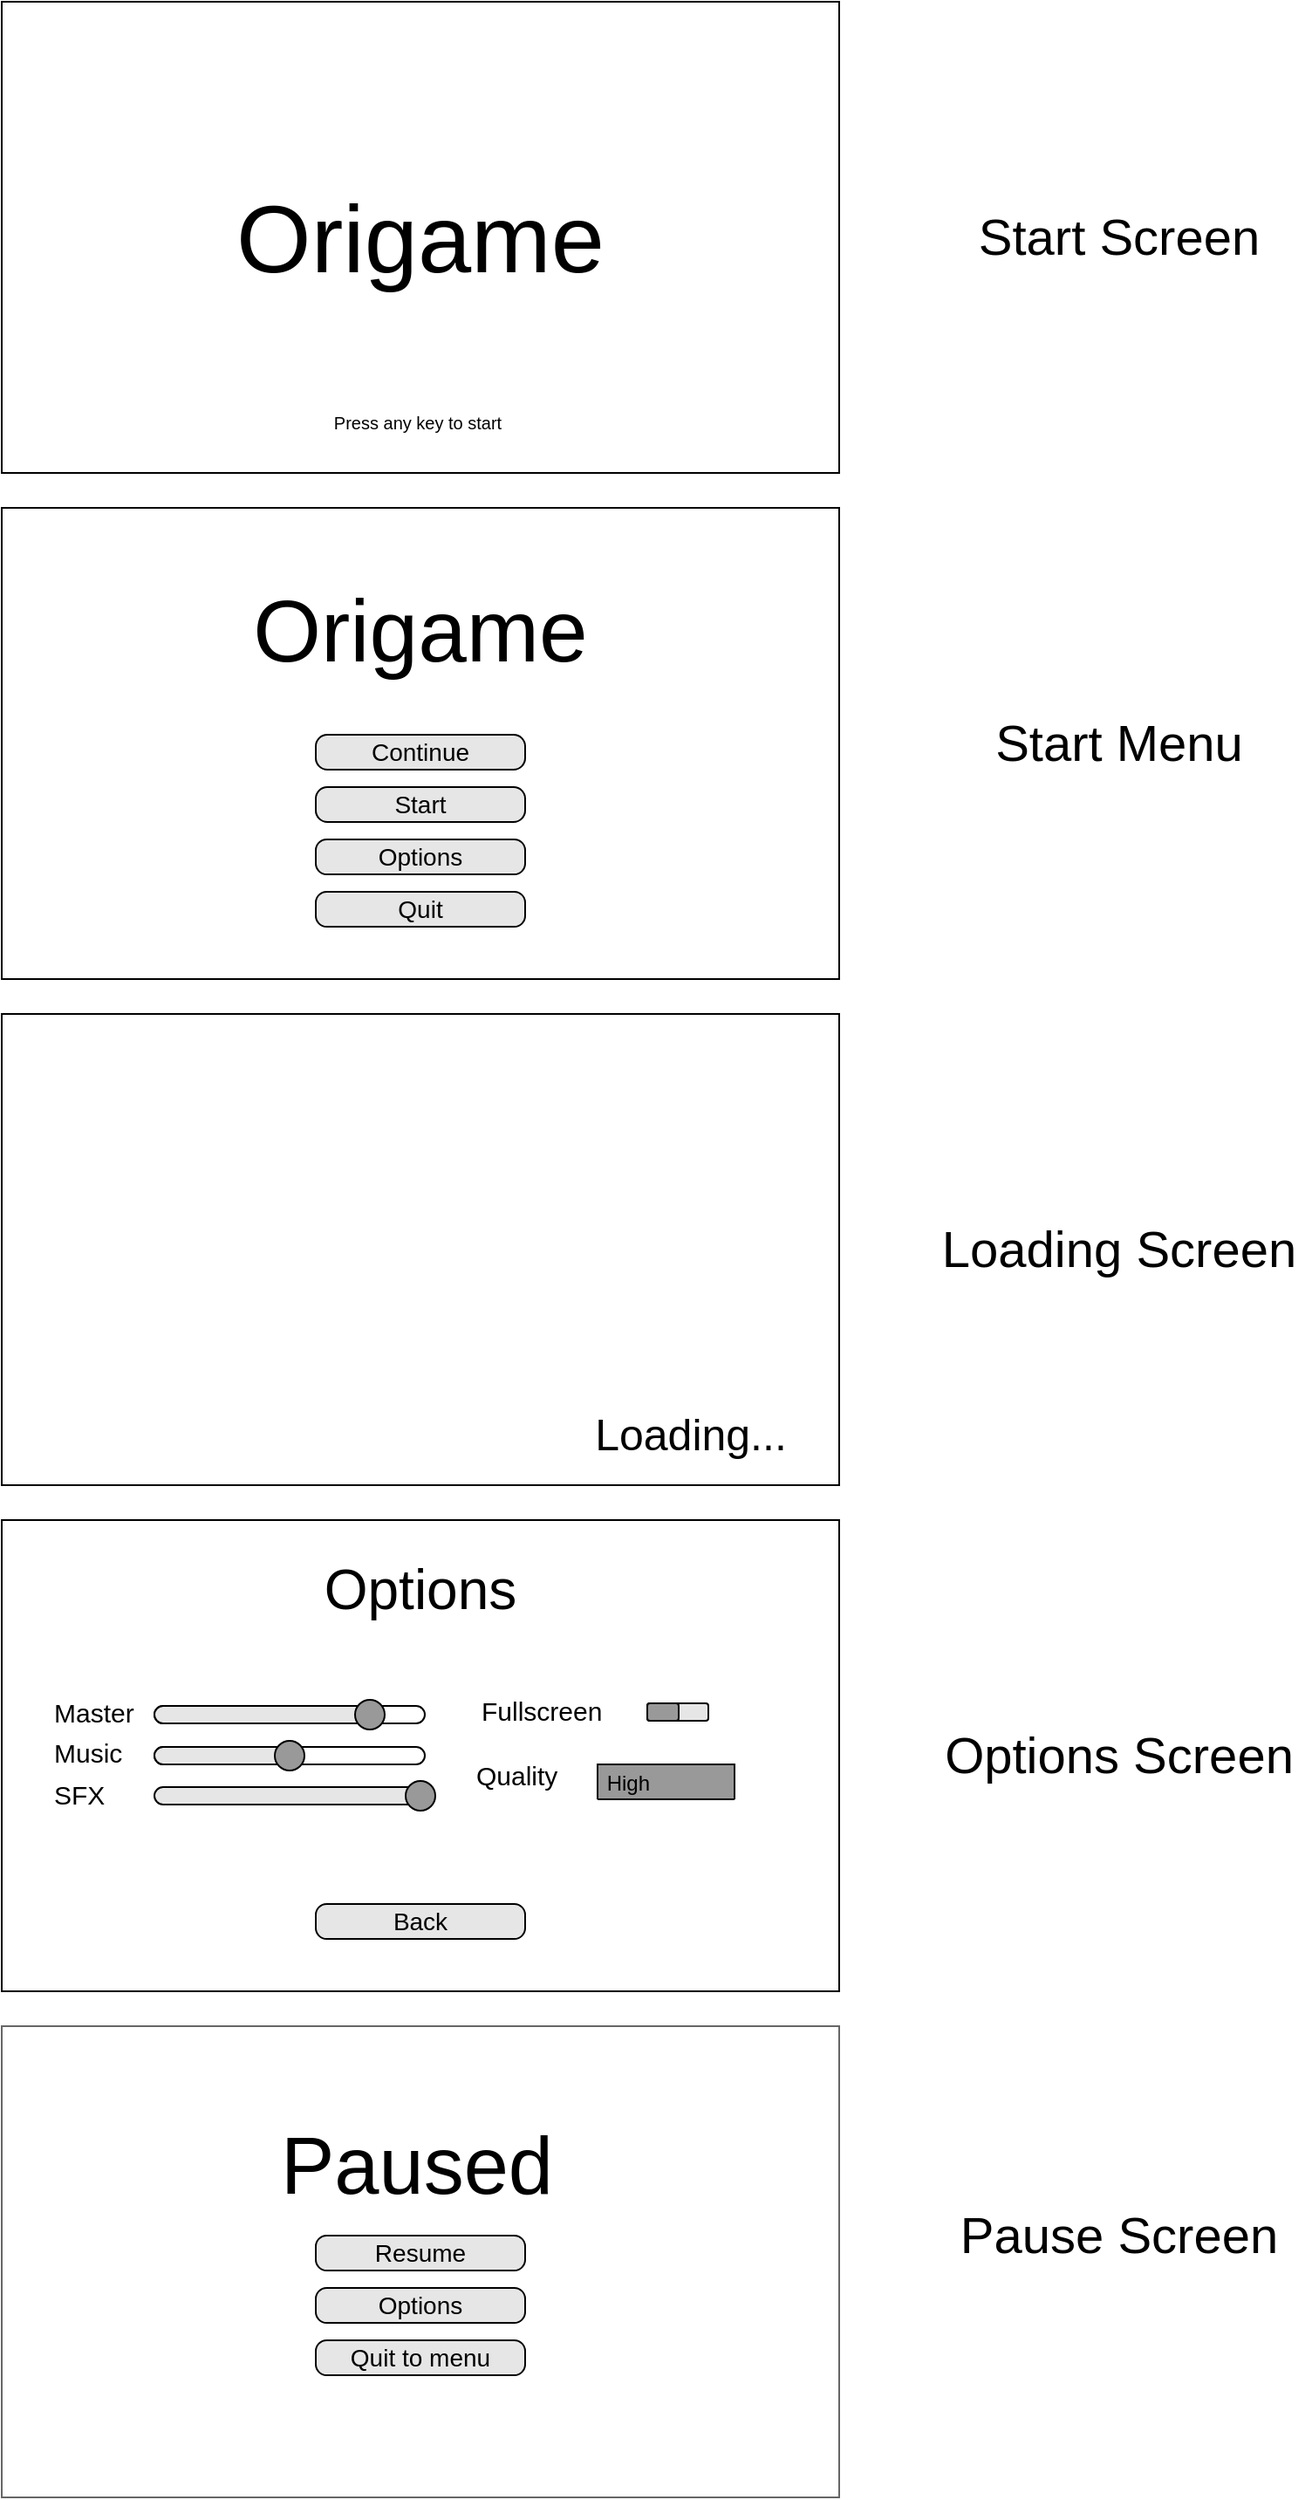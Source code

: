 <mxfile version="15.9.4" type="github">
  <diagram name="Page-1" id="03018318-947c-dd8e-b7a3-06fadd420f32">
    <mxGraphModel dx="2087" dy="936" grid="1" gridSize="10" guides="1" tooltips="1" connect="1" arrows="1" fold="1" page="1" pageScale="1" pageWidth="1169" pageHeight="827" background="none" math="0" shadow="0">
      <root>
        <mxCell id="0" />
        <mxCell id="1" parent="0" />
        <mxCell id="oNeECwuUEMXByfwqjPyM-1" value="" style="rounded=0;whiteSpace=wrap;html=1;" parent="1" vertex="1">
          <mxGeometry y="290" width="480" height="270" as="geometry" />
        </mxCell>
        <mxCell id="oNeECwuUEMXByfwqjPyM-2" value="&lt;font style=&quot;font-size: 50px&quot;&gt;Origame&lt;/font&gt;" style="rounded=0;whiteSpace=wrap;html=1;strokeColor=none;" parent="1" vertex="1">
          <mxGeometry x="125" y="330" width="230" height="60" as="geometry" />
        </mxCell>
        <mxCell id="oNeECwuUEMXByfwqjPyM-6" value="&lt;font style=&quot;font-size: 14px&quot;&gt;Options&lt;/font&gt;" style="rounded=1;whiteSpace=wrap;html=1;fontSize=9;align=center;verticalAlign=middle;arcSize=31;fillColor=#E6E6E6;" parent="1" vertex="1">
          <mxGeometry x="180" y="480" width="120" height="20" as="geometry" />
        </mxCell>
        <mxCell id="oNeECwuUEMXByfwqjPyM-8" value="&lt;font style=&quot;font-size: 14px&quot;&gt;Quit&lt;/font&gt;" style="rounded=1;whiteSpace=wrap;html=1;fontSize=9;align=center;verticalAlign=middle;arcSize=31;fillColor=#E6E6E6;" parent="1" vertex="1">
          <mxGeometry x="180" y="510" width="120" height="20" as="geometry" />
        </mxCell>
        <mxCell id="oNeECwuUEMXByfwqjPyM-9" value="" style="rounded=0;whiteSpace=wrap;html=1;" parent="1" vertex="1">
          <mxGeometry y="870" width="480" height="270" as="geometry" />
        </mxCell>
        <mxCell id="oNeECwuUEMXByfwqjPyM-10" value="&lt;font style=&quot;font-size: 32px&quot;&gt;Options&lt;/font&gt;" style="rounded=0;whiteSpace=wrap;html=1;strokeColor=none;" parent="1" vertex="1">
          <mxGeometry x="125" y="880" width="230" height="60" as="geometry" />
        </mxCell>
        <mxCell id="oNeECwuUEMXByfwqjPyM-11" value="&lt;font style=&quot;font-size: 15px&quot;&gt;Master&lt;/font&gt;" style="text;html=1;align=left;verticalAlign=middle;resizable=0;points=[];autosize=1;strokeColor=none;fillColor=none;fontSize=30;" parent="1" vertex="1">
          <mxGeometry x="27.5" y="950" width="60" height="50" as="geometry" />
        </mxCell>
        <mxCell id="oNeECwuUEMXByfwqjPyM-12" value="&lt;font style=&quot;font-size: 15px&quot;&gt;Music&lt;/font&gt;" style="text;html=1;align=left;verticalAlign=middle;resizable=0;points=[];autosize=1;strokeColor=none;fillColor=none;fontSize=30;" parent="1" vertex="1">
          <mxGeometry x="27.5" y="973" width="50" height="50" as="geometry" />
        </mxCell>
        <mxCell id="oNeECwuUEMXByfwqjPyM-13" value="&lt;font style=&quot;font-size: 15px&quot;&gt;SFX&lt;/font&gt;" style="text;html=1;align=left;verticalAlign=middle;resizable=0;points=[];autosize=1;strokeColor=none;fillColor=none;fontSize=30;" parent="1" vertex="1">
          <mxGeometry x="27.5" y="996.5" width="40" height="50" as="geometry" />
        </mxCell>
        <mxCell id="oNeECwuUEMXByfwqjPyM-14" value="" style="rounded=1;whiteSpace=wrap;html=1;fontSize=20;align=left;verticalAlign=middle;arcSize=50;fillColor=#FFFFFF;" parent="1" vertex="1">
          <mxGeometry x="87.5" y="976.5" width="155" height="10" as="geometry" />
        </mxCell>
        <mxCell id="oNeECwuUEMXByfwqjPyM-15" value="" style="rounded=1;whiteSpace=wrap;html=1;fontSize=20;align=left;verticalAlign=middle;arcSize=50;fillColor=#FFFFFF;" parent="1" vertex="1">
          <mxGeometry x="87.5" y="1000" width="155" height="10" as="geometry" />
        </mxCell>
        <mxCell id="oNeECwuUEMXByfwqjPyM-16" value="" style="rounded=1;whiteSpace=wrap;html=1;fontSize=20;align=left;verticalAlign=middle;arcSize=50;fillColor=#E6E6E6;" parent="1" vertex="1">
          <mxGeometry x="87.5" y="1023" width="155" height="10" as="geometry" />
        </mxCell>
        <mxCell id="oNeECwuUEMXByfwqjPyM-20" value="&lt;font style=&quot;font-size: 15px&quot;&gt;Fullscreen&lt;/font&gt;" style="text;html=1;strokeColor=none;fillColor=none;align=left;verticalAlign=middle;whiteSpace=wrap;rounded=0;fontSize=50;" parent="1" vertex="1">
          <mxGeometry x="272.5" y="956.5" width="85" height="20" as="geometry" />
        </mxCell>
        <mxCell id="oNeECwuUEMXByfwqjPyM-22" value="" style="rounded=1;whiteSpace=wrap;html=1;fontSize=20;align=left;verticalAlign=middle;fillColor=#E6E6E6;" parent="1" vertex="1">
          <mxGeometry x="370" y="975" width="35" height="10" as="geometry" />
        </mxCell>
        <mxCell id="oNeECwuUEMXByfwqjPyM-21" value="" style="rounded=1;whiteSpace=wrap;html=1;fontSize=20;align=left;verticalAlign=middle;fillColor=#999999;" parent="1" vertex="1">
          <mxGeometry x="370" y="975" width="18" height="10" as="geometry" />
        </mxCell>
        <mxCell id="oNeECwuUEMXByfwqjPyM-26" value="&lt;font style=&quot;font-size: 14px&quot;&gt;Back&lt;/font&gt;" style="rounded=1;whiteSpace=wrap;html=1;fontSize=9;align=center;verticalAlign=middle;arcSize=31;fillColor=#E6E6E6;" parent="1" vertex="1">
          <mxGeometry x="180" y="1090" width="120" height="20" as="geometry" />
        </mxCell>
        <mxCell id="oNeECwuUEMXByfwqjPyM-31" value="&lt;span style=&quot;font-size: 15px&quot;&gt;Quality&lt;/span&gt;" style="text;html=1;strokeColor=none;fillColor=none;align=left;verticalAlign=middle;whiteSpace=wrap;rounded=0;fontSize=50;" parent="1" vertex="1">
          <mxGeometry x="270" y="993.5" width="85" height="20" as="geometry" />
        </mxCell>
        <mxCell id="oNeECwuUEMXByfwqjPyM-36" value=" High    " style="swimlane;fontStyle=0;childLayout=stackLayout;horizontal=1;startSize=20;horizontalStack=0;resizeParent=1;resizeParentMax=0;resizeLast=0;collapsible=1;marginBottom=0;fontSize=12;fillColor=#999999;align=left;verticalAlign=middle;swimlaneLine=1;fontColor=#000000;" parent="1" vertex="1" collapsed="1">
          <mxGeometry x="341.5" y="1010" width="78.5" height="20" as="geometry">
            <mxRectangle x="341.5" y="1010" width="78.5" height="84" as="alternateBounds" />
          </mxGeometry>
        </mxCell>
        <mxCell id="oNeECwuUEMXByfwqjPyM-37" value=" Low" style="text;strokeColor=default;fillColor=#E6E6E6;align=left;verticalAlign=middle;spacingLeft=4;spacingRight=4;overflow=hidden;points=[[0,0.5],[1,0.5]];portConstraint=eastwest;rotatable=0;fontSize=11;" parent="oNeECwuUEMXByfwqjPyM-36" vertex="1">
          <mxGeometry y="20" width="78.5" height="16" as="geometry" />
        </mxCell>
        <mxCell id="oNeECwuUEMXByfwqjPyM-38" value=" Medium" style="text;strokeColor=default;fillColor=#E6E6E6;align=left;verticalAlign=bottom;spacingLeft=4;spacingRight=4;overflow=hidden;points=[[0,0.5],[1,0.5]];portConstraint=eastwest;rotatable=0;fontSize=11;" parent="oNeECwuUEMXByfwqjPyM-36" vertex="1">
          <mxGeometry y="36" width="78.5" height="16" as="geometry" />
        </mxCell>
        <mxCell id="oNeECwuUEMXByfwqjPyM-39" value=" High" style="text;strokeColor=default;fillColor=#E6E6E6;align=left;verticalAlign=bottom;spacingLeft=4;spacingRight=4;overflow=hidden;points=[[0,0.5],[1,0.5]];portConstraint=eastwest;rotatable=0;fontSize=11;" parent="oNeECwuUEMXByfwqjPyM-36" vertex="1">
          <mxGeometry y="52" width="78.5" height="16" as="geometry" />
        </mxCell>
        <mxCell id="oNeECwuUEMXByfwqjPyM-40" value=" Very High" style="text;strokeColor=default;fillColor=#E6E6E6;align=left;verticalAlign=bottom;spacingLeft=4;spacingRight=4;overflow=hidden;points=[[0,0.5],[1,0.5]];portConstraint=eastwest;rotatable=0;fontSize=11;" parent="oNeECwuUEMXByfwqjPyM-36" vertex="1">
          <mxGeometry y="68" width="78.5" height="16" as="geometry" />
        </mxCell>
        <mxCell id="oNeECwuUEMXByfwqjPyM-41" value="&lt;font style=&quot;font-size: 14px&quot;&gt;Start&lt;/font&gt;" style="rounded=1;whiteSpace=wrap;html=1;fontSize=9;align=center;verticalAlign=middle;arcSize=33;fillColor=#E6E6E6;" parent="1" vertex="1">
          <mxGeometry x="180" y="450" width="120" height="20" as="geometry" />
        </mxCell>
        <mxCell id="FnN0p4i-mOnqhQjie5Mp-39" value="" style="rounded=0;whiteSpace=wrap;html=1;" parent="1" vertex="1">
          <mxGeometry y="580" width="480" height="270" as="geometry" />
        </mxCell>
        <mxCell id="nl8o787uqEb1jPx_I2xC-3" value="" style="rounded=0;whiteSpace=wrap;html=1;shadow=0;glass=0;opacity=60;" parent="1" vertex="1">
          <mxGeometry y="1160" width="480" height="270" as="geometry" />
        </mxCell>
        <mxCell id="nl8o787uqEb1jPx_I2xC-7" value="&lt;font style=&quot;font-size: 46px&quot;&gt;Paused&lt;/font&gt;" style="rounded=0;whiteSpace=wrap;html=1;strokeColor=none;fillColor=none;" parent="1" vertex="1">
          <mxGeometry x="123" y="1210" width="230" height="60" as="geometry" />
        </mxCell>
        <mxCell id="nl8o787uqEb1jPx_I2xC-8" value="&lt;font style=&quot;font-size: 14px&quot;&gt;Resume&lt;/font&gt;" style="rounded=1;whiteSpace=wrap;html=1;fontSize=9;align=center;verticalAlign=middle;arcSize=31;fillColor=#E6E6E6;" parent="1" vertex="1">
          <mxGeometry x="180" y="1280" width="120" height="20" as="geometry" />
        </mxCell>
        <mxCell id="nl8o787uqEb1jPx_I2xC-9" value="&lt;font style=&quot;font-size: 14px&quot;&gt;Options&lt;/font&gt;" style="rounded=1;whiteSpace=wrap;html=1;fontSize=9;align=center;verticalAlign=middle;arcSize=31;fillColor=#E6E6E6;" parent="1" vertex="1">
          <mxGeometry x="180" y="1310" width="120" height="20" as="geometry" />
        </mxCell>
        <mxCell id="nl8o787uqEb1jPx_I2xC-10" value="&lt;font style=&quot;font-size: 14px&quot;&gt;Quit to menu&lt;/font&gt;" style="rounded=1;whiteSpace=wrap;html=1;fontSize=9;align=center;verticalAlign=middle;arcSize=31;fillColor=#E6E6E6;" parent="1" vertex="1">
          <mxGeometry x="180" y="1340" width="120" height="20" as="geometry" />
        </mxCell>
        <mxCell id="UpbQo5J5yI4033I678EU-1" value="&lt;font style=&quot;font-size: 25px&quot;&gt;Loading...&lt;/font&gt;" style="rounded=0;whiteSpace=wrap;html=1;strokeColor=none;" parent="1" vertex="1">
          <mxGeometry x="320" y="800" width="150" height="40" as="geometry" />
        </mxCell>
        <mxCell id="oNeECwuUEMXByfwqjPyM-5" value="&lt;font style=&quot;font-size: 14px&quot;&gt;Continue&lt;/font&gt;" style="rounded=1;whiteSpace=wrap;html=1;fontSize=9;align=center;verticalAlign=middle;arcSize=33;fillColor=#E6E6E6;" parent="1" vertex="1">
          <mxGeometry x="180" y="420" width="120" height="20" as="geometry" />
        </mxCell>
        <mxCell id="UpbQo5J5yI4033I678EU-8" value="" style="rounded=0;whiteSpace=wrap;html=1;" parent="1" vertex="1">
          <mxGeometry width="480" height="270" as="geometry" />
        </mxCell>
        <mxCell id="UpbQo5J5yI4033I678EU-10" value="&lt;font style=&quot;font-size: 55px&quot;&gt;Origame&lt;/font&gt;" style="rounded=0;whiteSpace=wrap;html=1;strokeColor=none;" parent="1" vertex="1">
          <mxGeometry x="125" y="105" width="230" height="60" as="geometry" />
        </mxCell>
        <mxCell id="UpbQo5J5yI4033I678EU-12" value="&lt;font style=&quot;font-size: 10px&quot;&gt;Press any key to start&lt;/font&gt;" style="text;html=1;align=center;verticalAlign=middle;resizable=0;points=[];autosize=1;strokeColor=none;fillColor=none;fontSize=71;" parent="1" vertex="1">
          <mxGeometry x="183" y="165" width="110" height="110" as="geometry" />
        </mxCell>
        <mxCell id="UpbQo5J5yI4033I678EU-27" value="Start Screen" style="text;html=1;align=center;verticalAlign=middle;resizable=0;points=[];autosize=1;strokeColor=none;fillColor=none;fontSize=29;" parent="1" vertex="1">
          <mxGeometry x="550" y="115" width="180" height="40" as="geometry" />
        </mxCell>
        <mxCell id="UpbQo5J5yI4033I678EU-28" value="Start Menu" style="text;html=1;align=center;verticalAlign=middle;resizable=0;points=[];autosize=1;strokeColor=none;fillColor=none;fontSize=29;" parent="1" vertex="1">
          <mxGeometry x="560" y="405" width="160" height="40" as="geometry" />
        </mxCell>
        <mxCell id="UpbQo5J5yI4033I678EU-29" value="Loading Screen" style="text;html=1;align=center;verticalAlign=middle;resizable=0;points=[];autosize=1;strokeColor=none;fillColor=none;fontSize=29;" parent="1" vertex="1">
          <mxGeometry x="530" y="695" width="220" height="40" as="geometry" />
        </mxCell>
        <mxCell id="UpbQo5J5yI4033I678EU-31" value="Pause Screen" style="text;html=1;align=center;verticalAlign=middle;resizable=0;points=[];autosize=1;strokeColor=none;fillColor=none;fontSize=29;" parent="1" vertex="1">
          <mxGeometry x="540" y="1260" width="200" height="40" as="geometry" />
        </mxCell>
        <mxCell id="UpbQo5J5yI4033I678EU-32" value="Options Screen" style="text;html=1;align=center;verticalAlign=middle;resizable=0;points=[];autosize=1;strokeColor=none;fillColor=none;fontSize=29;" parent="1" vertex="1">
          <mxGeometry x="530" y="985" width="220" height="40" as="geometry" />
        </mxCell>
        <mxCell id="oNeECwuUEMXByfwqjPyM-19" value="" style="ellipse;whiteSpace=wrap;html=1;aspect=fixed;fontSize=20;align=left;verticalAlign=middle;fillColor=#999999;" parent="1" vertex="1">
          <mxGeometry x="231.5" y="1019.5" width="17" height="17" as="geometry" />
        </mxCell>
        <mxCell id="47DSbcxukqTxxpEiEOLp-3" value="" style="rounded=1;whiteSpace=wrap;html=1;fontSize=20;align=left;verticalAlign=middle;arcSize=50;fillColor=#E6E6E6;" parent="1" vertex="1">
          <mxGeometry x="87.5" y="976.5" width="122.5" height="10" as="geometry" />
        </mxCell>
        <mxCell id="oNeECwuUEMXByfwqjPyM-17" value="" style="ellipse;whiteSpace=wrap;html=1;aspect=fixed;fontSize=20;align=left;verticalAlign=middle;fillColor=#999999;" parent="1" vertex="1">
          <mxGeometry x="202.5" y="973" width="17" height="17" as="geometry" />
        </mxCell>
        <mxCell id="47DSbcxukqTxxpEiEOLp-4" value="" style="rounded=1;whiteSpace=wrap;html=1;fontSize=20;align=left;verticalAlign=middle;arcSize=50;fillColor=#E6E6E6;" parent="1" vertex="1">
          <mxGeometry x="87.5" y="1000" width="82.5" height="10" as="geometry" />
        </mxCell>
        <mxCell id="oNeECwuUEMXByfwqjPyM-18" value="" style="ellipse;whiteSpace=wrap;html=1;aspect=fixed;fontSize=20;align=left;verticalAlign=middle;fillColor=#999999;" parent="1" vertex="1">
          <mxGeometry x="156.5" y="996.5" width="17" height="17" as="geometry" />
        </mxCell>
      </root>
    </mxGraphModel>
  </diagram>
</mxfile>
